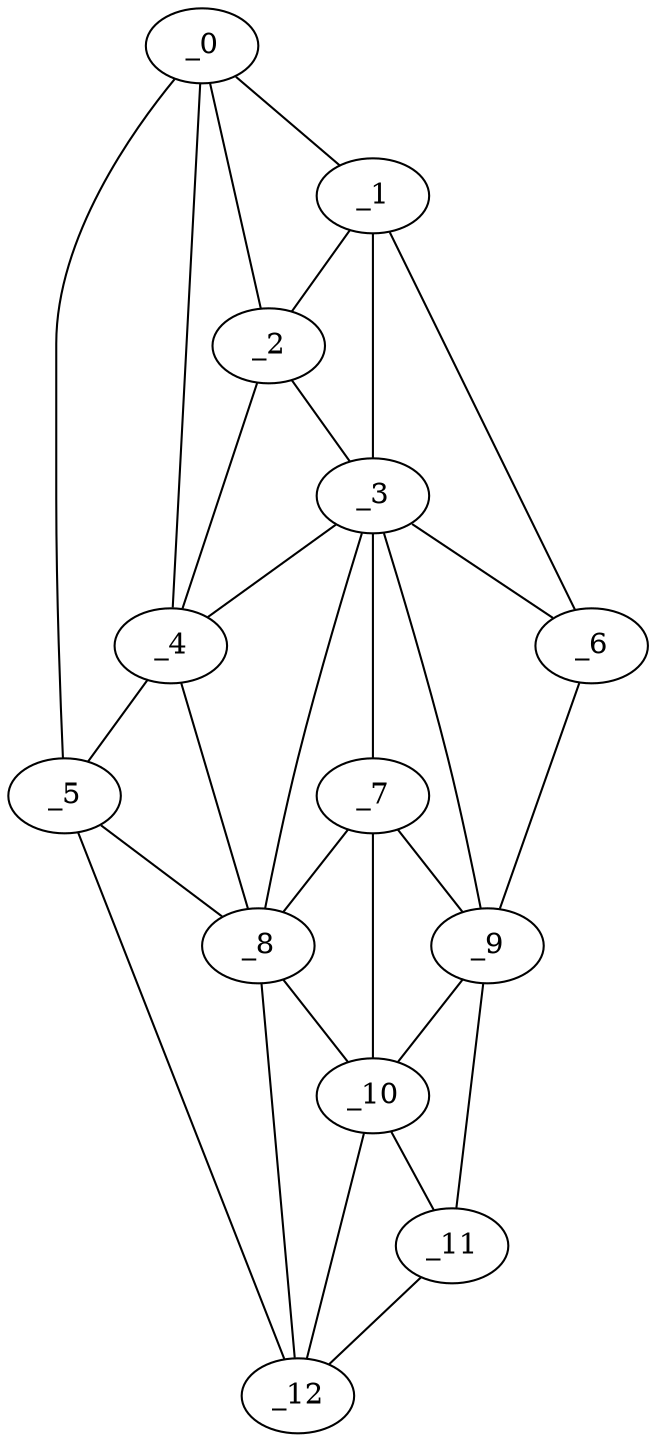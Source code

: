 graph "obj85__30.gxl" {
	_0	 [x=4,
		y=69];
	_1	 [x=41,
		y=34];
	_0 -- _1	 [valence=1];
	_2	 [x=41,
		y=43];
	_0 -- _2	 [valence=2];
	_4	 [x=86,
		y=74];
	_0 -- _4	 [valence=2];
	_5	 [x=87,
		y=102];
	_0 -- _5	 [valence=1];
	_1 -- _2	 [valence=2];
	_3	 [x=84,
		y=58];
	_1 -- _3	 [valence=2];
	_6	 [x=96,
		y=29];
	_1 -- _6	 [valence=1];
	_2 -- _3	 [valence=2];
	_2 -- _4	 [valence=2];
	_3 -- _4	 [valence=2];
	_3 -- _6	 [valence=2];
	_7	 [x=107,
		y=60];
	_3 -- _7	 [valence=2];
	_8	 [x=107,
		y=67];
	_3 -- _8	 [valence=2];
	_9	 [x=113,
		y=44];
	_3 -- _9	 [valence=1];
	_4 -- _5	 [valence=1];
	_4 -- _8	 [valence=2];
	_5 -- _8	 [valence=1];
	_12	 [x=125,
		y=75];
	_5 -- _12	 [valence=1];
	_6 -- _9	 [valence=1];
	_7 -- _8	 [valence=2];
	_7 -- _9	 [valence=2];
	_10	 [x=119,
		y=64];
	_7 -- _10	 [valence=2];
	_8 -- _10	 [valence=1];
	_8 -- _12	 [valence=2];
	_9 -- _10	 [valence=1];
	_11	 [x=125,
		y=68];
	_9 -- _11	 [valence=1];
	_10 -- _11	 [valence=2];
	_10 -- _12	 [valence=1];
	_11 -- _12	 [valence=1];
}
